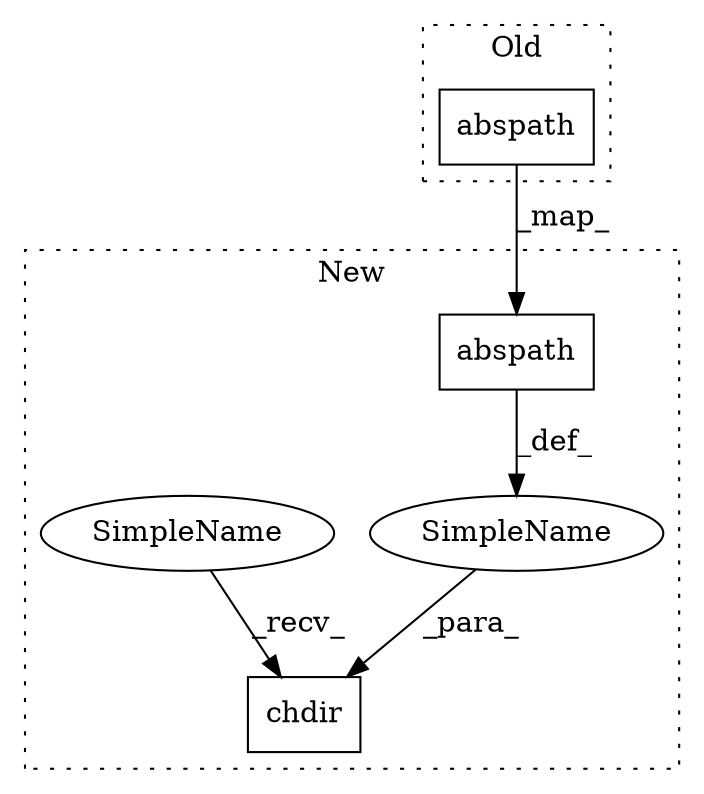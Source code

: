 digraph G {
subgraph cluster0 {
1 [label="abspath" a="32" s="156,189" l="8,1" shape="box"];
label = "Old";
style="dotted";
}
subgraph cluster1 {
2 [label="abspath" a="32" s="160,193" l="8,1" shape="box"];
3 [label="SimpleName" a="42" s="" l="" shape="ellipse"];
4 [label="chdir" a="32" s="146,194" l="6,1" shape="box"];
5 [label="SimpleName" a="42" s="143" l="2" shape="ellipse"];
label = "New";
style="dotted";
}
1 -> 2 [label="_map_"];
2 -> 3 [label="_def_"];
3 -> 4 [label="_para_"];
5 -> 4 [label="_recv_"];
}